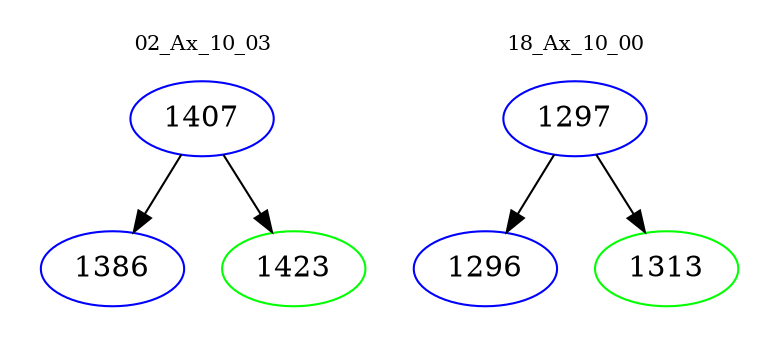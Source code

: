 digraph{
subgraph cluster_0 {
color = white
label = "02_Ax_10_03";
fontsize=10;
T0_1407 [label="1407", color="blue"]
T0_1407 -> T0_1386 [color="black"]
T0_1386 [label="1386", color="blue"]
T0_1407 -> T0_1423 [color="black"]
T0_1423 [label="1423", color="green"]
}
subgraph cluster_1 {
color = white
label = "18_Ax_10_00";
fontsize=10;
T1_1297 [label="1297", color="blue"]
T1_1297 -> T1_1296 [color="black"]
T1_1296 [label="1296", color="blue"]
T1_1297 -> T1_1313 [color="black"]
T1_1313 [label="1313", color="green"]
}
}
